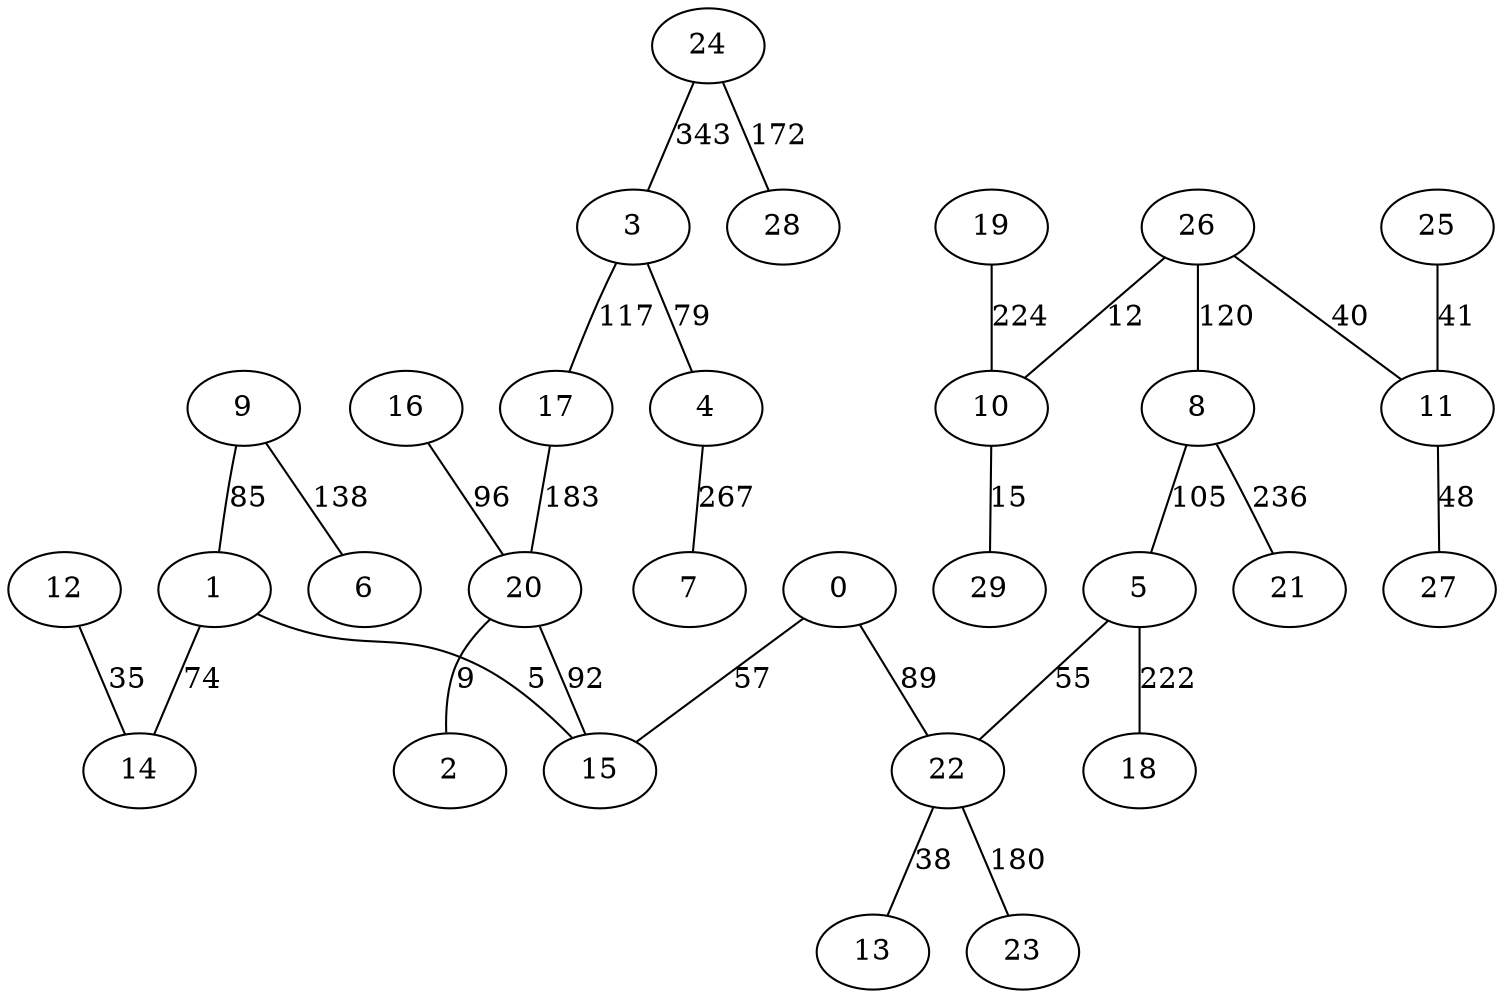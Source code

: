 strict graph G {
0;
1;
2;
3;
4;
5;
6;
7;
8;
9;
10;
11;
12;
13;
14;
15;
16;
17;
18;
19;
20;
21;
22;
23;
24;
25;
26;
27;
28;
29;
9 -- 6  [label=138];
5 -- 18  [label=222];
8 -- 21  [label=236];
26 -- 10  [label=12];
11 -- 27  [label=48];
20 -- 15  [label=92];
5 -- 22  [label=55];
26 -- 11  [label=40];
10 -- 29  [label=15];
25 -- 11  [label=41];
3 -- 4  [label=79];
1 -- 14  [label=74];
9 -- 1  [label=85];
19 -- 10  [label=224];
3 -- 17  [label=117];
16 -- 20  [label=96];
4 -- 7  [label=267];
26 -- 8  [label=120];
20 -- 2  [label=9];
0 -- 22  [label=89];
12 -- 14  [label=35];
24 -- 3  [label=343];
0 -- 15  [label=57];
24 -- 28  [label=172];
17 -- 20  [label=183];
1 -- 15  [label=5];
22 -- 13  [label=38];
8 -- 5  [label=105];
22 -- 23  [label=180];
}

